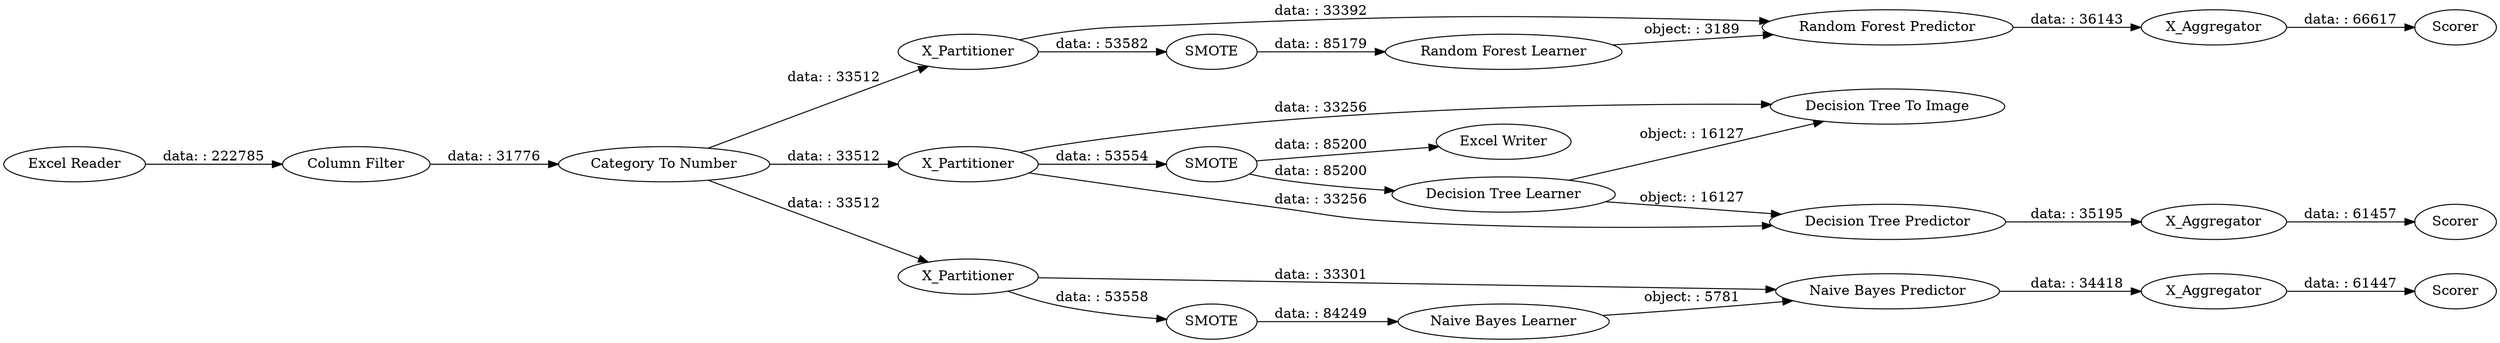 digraph {
	"-8951789094454244432_1" [label="Excel Reader"]
	"-8951789094454244432_14" [label="Random Forest Learner"]
	"-8951789094454244432_30" [label=SMOTE]
	"-8951789094454244432_32" [label=SMOTE]
	"-8951789094454244432_31" [label="Decision Tree To Image"]
	"-8951789094454244432_17" [label=X_Partitioner]
	"-8951789094454244432_19" [label="Excel Writer"]
	"-8951789094454244432_2" [label="Column Filter"]
	"-8951789094454244432_8" [label=X_Aggregator]
	"-8951789094454244432_9" [label=Scorer]
	"-8951789094454244432_28" [label=Scorer]
	"-8951789094454244432_10" [label="Category To Number"]
	"-8951789094454244432_12" [label=X_Partitioner]
	"-8951789094454244432_21" [label=Scorer]
	"-8951789094454244432_23" [label=X_Aggregator]
	"-8951789094454244432_15" [label="Random Forest Predictor"]
	"-8951789094454244432_25" [label="Naive Bayes Learner"]
	"-8951789094454244432_4" [label="Decision Tree Predictor"]
	"-8951789094454244432_5" [label="Decision Tree Learner"]
	"-8951789094454244432_29" [label=SMOTE]
	"-8951789094454244432_26" [label=X_Partitioner]
	"-8951789094454244432_27" [label=X_Aggregator]
	"-8951789094454244432_24" [label="Naive Bayes Predictor"]
	"-8951789094454244432_17" -> "-8951789094454244432_30" [label="data: : 53582"]
	"-8951789094454244432_25" -> "-8951789094454244432_24" [label="object: : 5781"]
	"-8951789094454244432_10" -> "-8951789094454244432_17" [label="data: : 33512"]
	"-8951789094454244432_24" -> "-8951789094454244432_27" [label="data: : 34418"]
	"-8951789094454244432_14" -> "-8951789094454244432_15" [label="object: : 3189"]
	"-8951789094454244432_15" -> "-8951789094454244432_23" [label="data: : 36143"]
	"-8951789094454244432_12" -> "-8951789094454244432_29" [label="data: : 53554"]
	"-8951789094454244432_10" -> "-8951789094454244432_12" [label="data: : 33512"]
	"-8951789094454244432_30" -> "-8951789094454244432_14" [label="data: : 85179"]
	"-8951789094454244432_10" -> "-8951789094454244432_26" [label="data: : 33512"]
	"-8951789094454244432_29" -> "-8951789094454244432_19" [label="data: : 85200"]
	"-8951789094454244432_1" -> "-8951789094454244432_2" [label="data: : 222785"]
	"-8951789094454244432_23" -> "-8951789094454244432_21" [label="data: : 66617"]
	"-8951789094454244432_26" -> "-8951789094454244432_24" [label="data: : 33301"]
	"-8951789094454244432_27" -> "-8951789094454244432_28" [label="data: : 61447"]
	"-8951789094454244432_8" -> "-8951789094454244432_9" [label="data: : 61457"]
	"-8951789094454244432_32" -> "-8951789094454244432_25" [label="data: : 84249"]
	"-8951789094454244432_26" -> "-8951789094454244432_32" [label="data: : 53558"]
	"-8951789094454244432_29" -> "-8951789094454244432_5" [label="data: : 85200"]
	"-8951789094454244432_12" -> "-8951789094454244432_31" [label="data: : 33256"]
	"-8951789094454244432_12" -> "-8951789094454244432_4" [label="data: : 33256"]
	"-8951789094454244432_5" -> "-8951789094454244432_31" [label="object: : 16127"]
	"-8951789094454244432_4" -> "-8951789094454244432_8" [label="data: : 35195"]
	"-8951789094454244432_5" -> "-8951789094454244432_4" [label="object: : 16127"]
	"-8951789094454244432_2" -> "-8951789094454244432_10" [label="data: : 31776"]
	"-8951789094454244432_17" -> "-8951789094454244432_15" [label="data: : 33392"]
	rankdir=LR
}
